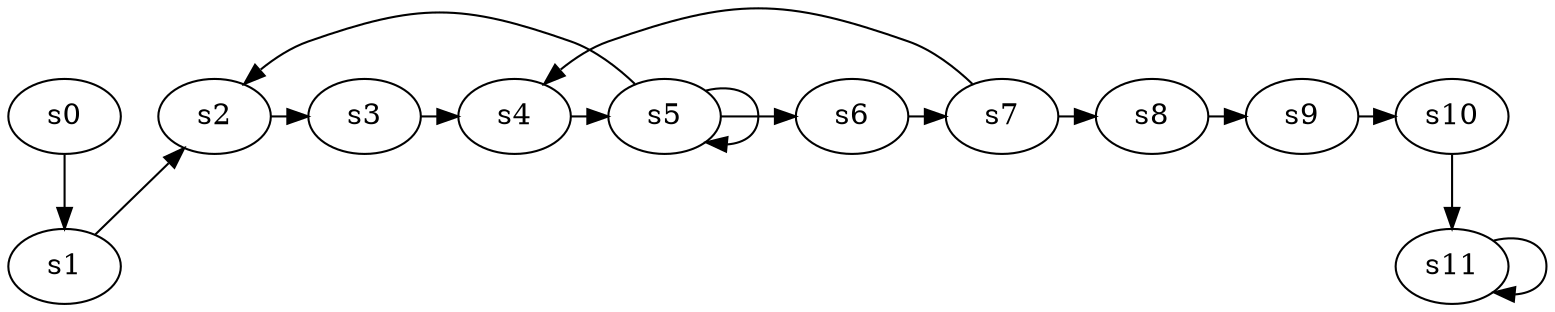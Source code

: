 digraph game_0102_chain_12 {
    s0 [name="s0", player=0];
    s1 [name="s1", player=1];
    s2 [name="s2", player=0, target=1];
    s3 [name="s3", player=1, target=1];
    s4 [name="s4", player=0, target=1];
    s5 [name="s5", player=1];
    s6 [name="s6", player=0];
    s7 [name="s7", player=1, target=1];
    s8 [name="s8", player=0];
    s9 [name="s9", player=1];
    s10 [name="s10", player=0];
    s11 [name="s11", player=1, target=1];

    s0 -> s1;
    s1 -> s2 [constraint="time % 4 == 0"];
    s2 -> s3 [constraint="time % 3 == 2"];
    s3 -> s4 [constraint="time % 3 == 1"];
    s4 -> s5 [constraint="time == 4 || time == 15"];
    s5 -> s6 [constraint="time % 5 == 3"];
    s6 -> s7 [constraint="time % 5 == 0"];
    s7 -> s8 [constraint="time % 5 == 1"];
    s8 -> s9 [constraint="time == 1 || time == 8 || time == 19"];
    s9 -> s10 [constraint="time % 2 == 0"];
    s10 -> s11;
    s5 -> s5 [constraint="time % 2 == 0"];
    s5 -> s2 [constraint="!(time % 3 == 0)"];
    s7 -> s4 [constraint="!(time % 3 == 0)"];
    s11 -> s11 [constraint="time % 4 == 0"];
}
